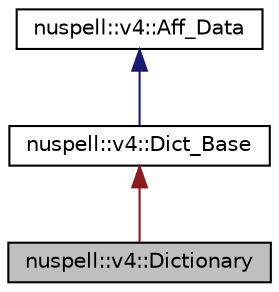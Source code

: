 digraph "nuspell::v4::Dictionary"
{
 // LATEX_PDF_SIZE
  edge [fontname="Helvetica",fontsize="10",labelfontname="Helvetica",labelfontsize="10"];
  node [fontname="Helvetica",fontsize="10",shape=record];
  Node1 [label="nuspell::v4::Dictionary",height=0.2,width=0.4,color="black", fillcolor="grey75", style="filled", fontcolor="black",tooltip="The only important public class."];
  Node2 -> Node1 [dir="back",color="firebrick4",fontsize="10",style="solid",fontname="Helvetica"];
  Node2 [label="nuspell::v4::Dict_Base",height=0.2,width=0.4,color="black", fillcolor="white", style="filled",URL="$structnuspell_1_1v4_1_1_dict___base.html",tooltip=" "];
  Node3 -> Node2 [dir="back",color="midnightblue",fontsize="10",style="solid",fontname="Helvetica"];
  Node3 [label="nuspell::v4::Aff_Data",height=0.2,width=0.4,color="black", fillcolor="white", style="filled",URL="$structnuspell_1_1v4_1_1_aff___data.html",tooltip=" "];
}
